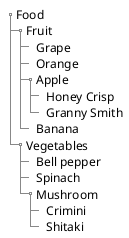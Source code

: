 @startsalt

{
    {T
     + Food
     ++ Fruit
     +++ Grape
     +++ Orange
     +++ Apple
     ++++ Honey Crisp
     ++++ Granny Smith
     +++ Banana
     ++ Vegetables
     +++ Bell pepper
     +++ Spinach
     +++ Mushroom
     ++++ Crimini
     ++++ Shitaki
    }
}

@endsalt